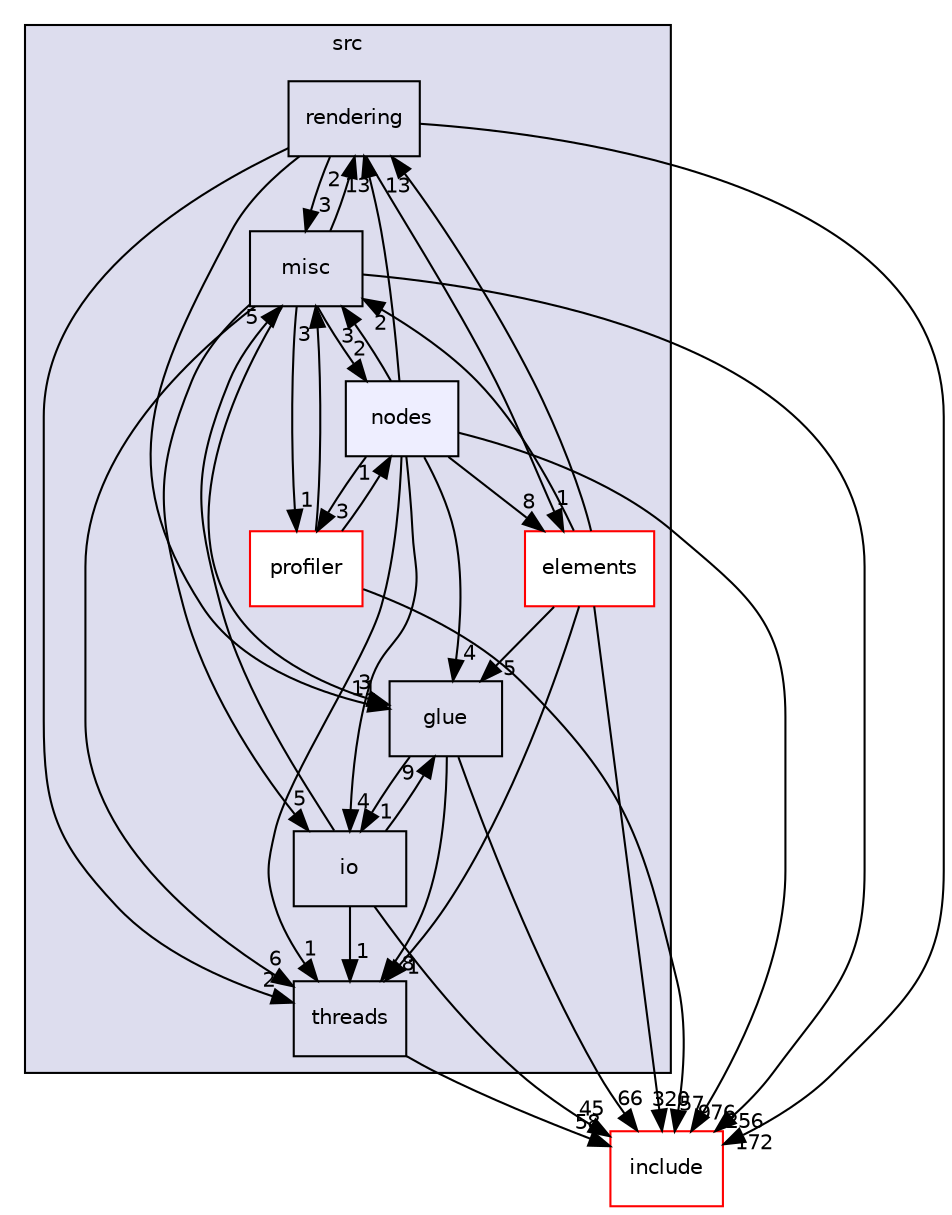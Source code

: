 digraph "src/nodes" {
  compound=true
  node [ fontsize="10", fontname="Helvetica"];
  edge [ labelfontsize="10", labelfontname="Helvetica"];
  subgraph clusterdir_68267d1309a1af8e8297ef4c3efbcdba {
    graph [ bgcolor="#ddddee", pencolor="black", label="src" fontname="Helvetica", fontsize="10", URL="dir_68267d1309a1af8e8297ef4c3efbcdba.html"]
  dir_1243271318b2b38807a3b1d2ca08dd72 [shape=box label="rendering" URL="dir_1243271318b2b38807a3b1d2ca08dd72.html"];
  dir_3454632d1a606e9a309cdaae2c26d5ae [shape=box label="threads" URL="dir_3454632d1a606e9a309cdaae2c26d5ae.html"];
  dir_88826aa2a10e1882b573f502bc7f4b55 [shape=box label="misc" URL="dir_88826aa2a10e1882b573f502bc7f4b55.html"];
  dir_b2470cdf236b10787c6012057be7848d [shape=box label="elements" fillcolor="white" style="filled" color="red" URL="dir_b2470cdf236b10787c6012057be7848d.html"];
  dir_c184e51c84f2c3f0345bbc8a0d75d3e1 [shape=box label="io" URL="dir_c184e51c84f2c3f0345bbc8a0d75d3e1.html"];
  dir_cfc0c72890b8d1e009b6260caa55cd65 [shape=box label="profiler" fillcolor="white" style="filled" color="red" URL="dir_cfc0c72890b8d1e009b6260caa55cd65.html"];
  dir_f2bd59bdb8f75ec501a29f05f69524a3 [shape=box label="glue" URL="dir_f2bd59bdb8f75ec501a29f05f69524a3.html"];
  dir_b50dc725db71458029b22868a9250dc9 [shape=box, label="nodes", style="filled", fillcolor="#eeeeff", pencolor="black", URL="dir_b50dc725db71458029b22868a9250dc9.html"];
  }
  dir_d44c64559bbebec7f509842c48db8b23 [shape=box label="include" fillcolor="white" style="filled" color="red" URL="dir_d44c64559bbebec7f509842c48db8b23.html"];
  dir_1243271318b2b38807a3b1d2ca08dd72->dir_3454632d1a606e9a309cdaae2c26d5ae [headlabel="2", labeldistance=1.5 headhref="dir_000077_000062.html"];
  dir_1243271318b2b38807a3b1d2ca08dd72->dir_88826aa2a10e1882b573f502bc7f4b55 [headlabel="3", labeldistance=1.5 headhref="dir_000077_000070.html"];
  dir_1243271318b2b38807a3b1d2ca08dd72->dir_b2470cdf236b10787c6012057be7848d [headlabel="1", labeldistance=1.5 headhref="dir_000077_000055.html"];
  dir_1243271318b2b38807a3b1d2ca08dd72->dir_d44c64559bbebec7f509842c48db8b23 [headlabel="172", labeldistance=1.5 headhref="dir_000077_000000.html"];
  dir_1243271318b2b38807a3b1d2ca08dd72->dir_f2bd59bdb8f75ec501a29f05f69524a3 [headlabel="11", labeldistance=1.5 headhref="dir_000077_000063.html"];
  dir_3454632d1a606e9a309cdaae2c26d5ae->dir_d44c64559bbebec7f509842c48db8b23 [headlabel="58", labeldistance=1.5 headhref="dir_000062_000000.html"];
  dir_b2470cdf236b10787c6012057be7848d->dir_1243271318b2b38807a3b1d2ca08dd72 [headlabel="13", labeldistance=1.5 headhref="dir_000055_000077.html"];
  dir_b2470cdf236b10787c6012057be7848d->dir_88826aa2a10e1882b573f502bc7f4b55 [headlabel="2", labeldistance=1.5 headhref="dir_000055_000070.html"];
  dir_b2470cdf236b10787c6012057be7848d->dir_d44c64559bbebec7f509842c48db8b23 [headlabel="320", labeldistance=1.5 headhref="dir_000055_000000.html"];
  dir_b2470cdf236b10787c6012057be7848d->dir_f2bd59bdb8f75ec501a29f05f69524a3 [headlabel="5", labeldistance=1.5 headhref="dir_000055_000063.html"];
  dir_b2470cdf236b10787c6012057be7848d->dir_3454632d1a606e9a309cdaae2c26d5ae [headlabel="1", labeldistance=1.5 headhref="dir_000055_000062.html"];
  dir_f2bd59bdb8f75ec501a29f05f69524a3->dir_3454632d1a606e9a309cdaae2c26d5ae [headlabel="8", labeldistance=1.5 headhref="dir_000063_000062.html"];
  dir_f2bd59bdb8f75ec501a29f05f69524a3->dir_c184e51c84f2c3f0345bbc8a0d75d3e1 [headlabel="1", labeldistance=1.5 headhref="dir_000063_000067.html"];
  dir_f2bd59bdb8f75ec501a29f05f69524a3->dir_d44c64559bbebec7f509842c48db8b23 [headlabel="66", labeldistance=1.5 headhref="dir_000063_000000.html"];
  dir_c184e51c84f2c3f0345bbc8a0d75d3e1->dir_3454632d1a606e9a309cdaae2c26d5ae [headlabel="1", labeldistance=1.5 headhref="dir_000067_000062.html"];
  dir_c184e51c84f2c3f0345bbc8a0d75d3e1->dir_88826aa2a10e1882b573f502bc7f4b55 [headlabel="5", labeldistance=1.5 headhref="dir_000067_000070.html"];
  dir_c184e51c84f2c3f0345bbc8a0d75d3e1->dir_d44c64559bbebec7f509842c48db8b23 [headlabel="45", labeldistance=1.5 headhref="dir_000067_000000.html"];
  dir_c184e51c84f2c3f0345bbc8a0d75d3e1->dir_f2bd59bdb8f75ec501a29f05f69524a3 [headlabel="9", labeldistance=1.5 headhref="dir_000067_000063.html"];
  dir_cfc0c72890b8d1e009b6260caa55cd65->dir_88826aa2a10e1882b573f502bc7f4b55 [headlabel="3", labeldistance=1.5 headhref="dir_000074_000070.html"];
  dir_cfc0c72890b8d1e009b6260caa55cd65->dir_b50dc725db71458029b22868a9250dc9 [headlabel="1", labeldistance=1.5 headhref="dir_000074_000073.html"];
  dir_cfc0c72890b8d1e009b6260caa55cd65->dir_d44c64559bbebec7f509842c48db8b23 [headlabel="57", labeldistance=1.5 headhref="dir_000074_000000.html"];
  dir_88826aa2a10e1882b573f502bc7f4b55->dir_1243271318b2b38807a3b1d2ca08dd72 [headlabel="2", labeldistance=1.5 headhref="dir_000070_000077.html"];
  dir_88826aa2a10e1882b573f502bc7f4b55->dir_3454632d1a606e9a309cdaae2c26d5ae [headlabel="6", labeldistance=1.5 headhref="dir_000070_000062.html"];
  dir_88826aa2a10e1882b573f502bc7f4b55->dir_b50dc725db71458029b22868a9250dc9 [headlabel="2", labeldistance=1.5 headhref="dir_000070_000073.html"];
  dir_88826aa2a10e1882b573f502bc7f4b55->dir_c184e51c84f2c3f0345bbc8a0d75d3e1 [headlabel="5", labeldistance=1.5 headhref="dir_000070_000067.html"];
  dir_88826aa2a10e1882b573f502bc7f4b55->dir_cfc0c72890b8d1e009b6260caa55cd65 [headlabel="1", labeldistance=1.5 headhref="dir_000070_000074.html"];
  dir_88826aa2a10e1882b573f502bc7f4b55->dir_d44c64559bbebec7f509842c48db8b23 [headlabel="256", labeldistance=1.5 headhref="dir_000070_000000.html"];
  dir_88826aa2a10e1882b573f502bc7f4b55->dir_f2bd59bdb8f75ec501a29f05f69524a3 [headlabel="3", labeldistance=1.5 headhref="dir_000070_000063.html"];
  dir_b50dc725db71458029b22868a9250dc9->dir_1243271318b2b38807a3b1d2ca08dd72 [headlabel="13", labeldistance=1.5 headhref="dir_000073_000077.html"];
  dir_b50dc725db71458029b22868a9250dc9->dir_3454632d1a606e9a309cdaae2c26d5ae [headlabel="1", labeldistance=1.5 headhref="dir_000073_000062.html"];
  dir_b50dc725db71458029b22868a9250dc9->dir_88826aa2a10e1882b573f502bc7f4b55 [headlabel="3", labeldistance=1.5 headhref="dir_000073_000070.html"];
  dir_b50dc725db71458029b22868a9250dc9->dir_b2470cdf236b10787c6012057be7848d [headlabel="8", labeldistance=1.5 headhref="dir_000073_000055.html"];
  dir_b50dc725db71458029b22868a9250dc9->dir_c184e51c84f2c3f0345bbc8a0d75d3e1 [headlabel="4", labeldistance=1.5 headhref="dir_000073_000067.html"];
  dir_b50dc725db71458029b22868a9250dc9->dir_cfc0c72890b8d1e009b6260caa55cd65 [headlabel="3", labeldistance=1.5 headhref="dir_000073_000074.html"];
  dir_b50dc725db71458029b22868a9250dc9->dir_d44c64559bbebec7f509842c48db8b23 [headlabel="976", labeldistance=1.5 headhref="dir_000073_000000.html"];
  dir_b50dc725db71458029b22868a9250dc9->dir_f2bd59bdb8f75ec501a29f05f69524a3 [headlabel="4", labeldistance=1.5 headhref="dir_000073_000063.html"];
}
